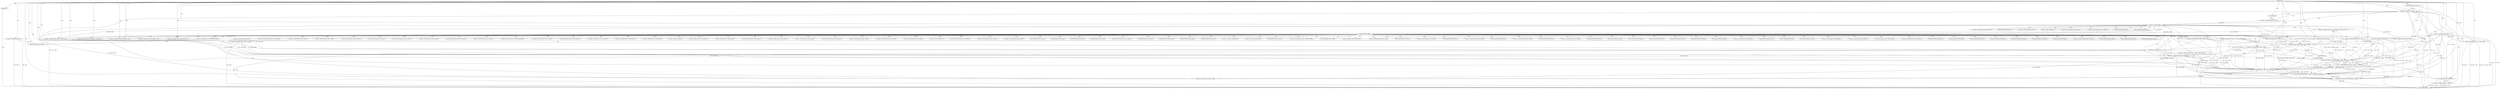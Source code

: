 digraph "FUN1" {  
"8" [label = <(METHOD,FUN1)<SUB>1</SUB>> ]
"223" [label = <(METHOD_RETURN,void)<SUB>1</SUB>> ]
"9" [label = <(PARAM,void)<SUB>1</SUB>> ]
"13" [label = <(&lt;operator&gt;.assignment,VAR4 = 0)<SUB>6</SUB>> ]
"25" [label = <(&lt;operator&gt;.lessThan,VAR3 &lt; VAR6)<SUB>7</SUB>> ]
"28" [label = <(&lt;operator&gt;.expressionList,VAR3++, VAR2++)<SUB>7</SUB>> ]
"18" [label = <(&lt;operator&gt;.expressionList,VAR3 = 0, VAR2 = VAR5)<SUB>7</SUB>> ]
"35" [label = <(&lt;operator&gt;.assignment,*VAR8 = FUN2(1))<SUB>8</SUB>> ]
"44" [label = <(&lt;operator&gt;.assignment,VAR8-&gt;VAR9 = FUN3(&amp;VAR2-&gt;VAR10, &amp;VAR11,
 						...)<SUB>13</SUB>> ]
"69" [label = <(FUN5,FUN5(&amp;VAR2-&gt;VAR13))<SUB>22</SUB>> ]
"74" [label = <(&lt;operator&gt;.assignment,VAR8-&gt;VAR9-&gt;VAR14 = VAR2)<SUB>23</SUB>> ]
"81" [label = <(FUN6,FUN6(VAR8-&gt;VAR9, VAR15))<SUB>24</SUB>> ]
"86" [label = <(&lt;operator&gt;.assignment,VAR2-&gt;VAR8 = VAR8)<SUB>25</SUB>> ]
"91" [label = <(&lt;operator&gt;.assignment,VAR2-&gt;VAR16 = &amp;VAR2-&gt;VAR17)<SUB>26</SUB>> ]
"99" [label = <(&lt;operator&gt;.assignment,VAR2-&gt;VAR18 = 0)<SUB>27</SUB>> ]
"104" [label = <(&lt;operator&gt;.assignment,VAR2-&gt;VAR19 = 0)<SUB>28</SUB>> ]
"109" [label = <(&lt;operator&gt;.assignment,VAR2-&gt;VAR20 = 1)<SUB>29</SUB>> ]
"114" [label = <(&lt;operator&gt;.assignment,VAR2-&gt;VAR21 = (*VAR22[VAR3])[VAR23])<SUB>30</SUB>> ]
"134" [label = <(&lt;operator&gt;.assignment,VAR2-&gt;VAR25 = &amp;VAR2-&gt;VAR26.VAR25[0])<SUB>34</SUB>> ]
"146" [label = <(snprintf,snprintf(VAR2-&gt;VAR25, sizeof(VAR2-&gt;VAR26.VAR25)...)<SUB>35</SUB>> ]
"159" [label = <(&lt;operator&gt;.assignment,VAR2-&gt;VAR26.VAR27 = &amp;VAR28)<SUB>36</SUB>> ]
"167" [label = <(&lt;operator&gt;.assignment,VAR2-&gt;VAR26.VAR29 = VAR2)<SUB>37</SUB>> ]
"174" [label = <(&lt;operator&gt;.assignment,VAR2-&gt;VAR26.VAR30 = 0)<SUB>38</SUB>> ]
"181" [label = <(&lt;operator&gt;.assignment,VAR2-&gt;VAR26.VAR31 = 1)<SUB>39</SUB>> ]
"188" [label = <(&lt;operator&gt;.assignment,VAR2-&gt;VAR26.VAR32 = 0)<SUB>40</SUB>> ]
"195" [label = <(&lt;operator&gt;.assignment,VAR8-&gt;VAR33 = VAR33)<SUB>41</SUB>> ]
"200" [label = <(&lt;operator&gt;.assignment,VAR8-&gt;VAR34 = VAR3)<SUB>42</SUB>> ]
"205" [label = <(strcpy,strcpy(VAR8-&gt;VAR35, VAR2-&gt;VAR25))<SUB>43</SUB>> ]
"212" [label = <(&lt;operator&gt;.assignment,VAR8-&gt;VAR36 = &amp;VAR37)<SUB>44</SUB>> ]
"218" [label = <(&lt;operator&gt;.assignment,VAR8-&gt;VAR38 = VAR39)<SUB>45</SUB>> ]
"29" [label = <(&lt;operator&gt;.postIncrement,VAR3++)<SUB>7</SUB>> ]
"31" [label = <(&lt;operator&gt;.postIncrement,VAR2++)<SUB>7</SUB>> ]
"40" [label = <(&lt;operator&gt;.logicalNot,!VAR8)<SUB>10</SUB>> ]
"58" [label = <(FUN4,FUN4(VAR8-&gt;VAR9))<SUB>15</SUB>> ]
"19" [label = <(&lt;operator&gt;.assignment,VAR3 = 0)<SUB>7</SUB>> ]
"22" [label = <(&lt;operator&gt;.assignment,VAR2 = VAR5)<SUB>7</SUB>> ]
"37" [label = <(FUN2,FUN2(1))<SUB>8</SUB>> ]
"48" [label = <(FUN3,FUN3(&amp;VAR2-&gt;VAR10, &amp;VAR11,
 						   1, VAR12))<SUB>13</SUB>> ]
"63" [label = <(&lt;operator&gt;.assignment,VAR8-&gt;VAR9 = NULL)<SUB>18</SUB>> ]
"132" [label = <(&lt;operator&gt;.postIncrement,VAR4++)<SUB>32</SUB>> ]
"45" [label = <(&lt;operator&gt;.indirectFieldAccess,VAR8-&gt;VAR9)<SUB>13</SUB>> ]
"70" [label = <(&lt;operator&gt;.addressOf,&amp;VAR2-&gt;VAR13)<SUB>22</SUB>> ]
"75" [label = <(&lt;operator&gt;.indirectFieldAccess,VAR8-&gt;VAR9-&gt;VAR14)<SUB>23</SUB>> ]
"82" [label = <(&lt;operator&gt;.indirectFieldAccess,VAR8-&gt;VAR9)<SUB>24</SUB>> ]
"87" [label = <(&lt;operator&gt;.indirectFieldAccess,VAR2-&gt;VAR8)<SUB>25</SUB>> ]
"92" [label = <(&lt;operator&gt;.indirectFieldAccess,VAR2-&gt;VAR16)<SUB>26</SUB>> ]
"95" [label = <(&lt;operator&gt;.addressOf,&amp;VAR2-&gt;VAR17)<SUB>26</SUB>> ]
"100" [label = <(&lt;operator&gt;.indirectFieldAccess,VAR2-&gt;VAR18)<SUB>27</SUB>> ]
"105" [label = <(&lt;operator&gt;.indirectFieldAccess,VAR2-&gt;VAR19)<SUB>28</SUB>> ]
"110" [label = <(&lt;operator&gt;.indirectFieldAccess,VAR2-&gt;VAR20)<SUB>29</SUB>> ]
"115" [label = <(&lt;operator&gt;.indirectFieldAccess,VAR2-&gt;VAR21)<SUB>30</SUB>> ]
"118" [label = <(&lt;operator&gt;.indirectIndexAccess,(*VAR22[VAR3])[VAR23])<SUB>30</SUB>> ]
"125" [label = <(&lt;operator&gt;.indirectIndexAccess,(*VAR22[VAR3])[VAR24])<SUB>31</SUB>> ]
"135" [label = <(&lt;operator&gt;.indirectFieldAccess,VAR2-&gt;VAR25)<SUB>34</SUB>> ]
"138" [label = <(&lt;operator&gt;.addressOf,&amp;VAR2-&gt;VAR26.VAR25[0])<SUB>34</SUB>> ]
"147" [label = <(&lt;operator&gt;.indirectFieldAccess,VAR2-&gt;VAR25)<SUB>35</SUB>> ]
"150" [label = <(&lt;operator&gt;.sizeOf,sizeof(VAR2-&gt;VAR26.VAR25))<SUB>35</SUB>> ]
"160" [label = <(&lt;operator&gt;.fieldAccess,VAR2-&gt;VAR26.VAR27)<SUB>36</SUB>> ]
"165" [label = <(&lt;operator&gt;.addressOf,&amp;VAR28)<SUB>36</SUB>> ]
"168" [label = <(&lt;operator&gt;.fieldAccess,VAR2-&gt;VAR26.VAR29)<SUB>37</SUB>> ]
"175" [label = <(&lt;operator&gt;.fieldAccess,VAR2-&gt;VAR26.VAR30)<SUB>38</SUB>> ]
"182" [label = <(&lt;operator&gt;.fieldAccess,VAR2-&gt;VAR26.VAR31)<SUB>39</SUB>> ]
"189" [label = <(&lt;operator&gt;.fieldAccess,VAR2-&gt;VAR26.VAR32)<SUB>40</SUB>> ]
"196" [label = <(&lt;operator&gt;.indirectFieldAccess,VAR8-&gt;VAR33)<SUB>41</SUB>> ]
"201" [label = <(&lt;operator&gt;.indirectFieldAccess,VAR8-&gt;VAR34)<SUB>42</SUB>> ]
"206" [label = <(&lt;operator&gt;.indirectFieldAccess,VAR8-&gt;VAR35)<SUB>43</SUB>> ]
"209" [label = <(&lt;operator&gt;.indirectFieldAccess,VAR2-&gt;VAR25)<SUB>43</SUB>> ]
"213" [label = <(&lt;operator&gt;.indirectFieldAccess,VAR8-&gt;VAR36)<SUB>44</SUB>> ]
"216" [label = <(&lt;operator&gt;.addressOf,&amp;VAR37)<SUB>44</SUB>> ]
"219" [label = <(&lt;operator&gt;.indirectFieldAccess,VAR8-&gt;VAR38)<SUB>45</SUB>> ]
"47" [label = <(FIELD_IDENTIFIER,VAR9,VAR9)<SUB>13</SUB>> ]
"49" [label = <(&lt;operator&gt;.addressOf,&amp;VAR2-&gt;VAR10)<SUB>13</SUB>> ]
"53" [label = <(&lt;operator&gt;.addressOf,&amp;VAR11)<SUB>13</SUB>> ]
"59" [label = <(&lt;operator&gt;.indirectFieldAccess,VAR8-&gt;VAR9)<SUB>15</SUB>> ]
"71" [label = <(&lt;operator&gt;.indirectFieldAccess,VAR2-&gt;VAR13)<SUB>22</SUB>> ]
"76" [label = <(&lt;operator&gt;.indirectFieldAccess,VAR8-&gt;VAR9)<SUB>23</SUB>> ]
"79" [label = <(FIELD_IDENTIFIER,VAR14,VAR14)<SUB>23</SUB>> ]
"84" [label = <(FIELD_IDENTIFIER,VAR9,VAR9)<SUB>24</SUB>> ]
"89" [label = <(FIELD_IDENTIFIER,VAR8,VAR8)<SUB>25</SUB>> ]
"94" [label = <(FIELD_IDENTIFIER,VAR16,VAR16)<SUB>26</SUB>> ]
"96" [label = <(&lt;operator&gt;.indirectFieldAccess,VAR2-&gt;VAR17)<SUB>26</SUB>> ]
"102" [label = <(FIELD_IDENTIFIER,VAR18,VAR18)<SUB>27</SUB>> ]
"107" [label = <(FIELD_IDENTIFIER,VAR19,VAR19)<SUB>28</SUB>> ]
"112" [label = <(FIELD_IDENTIFIER,VAR20,VAR20)<SUB>29</SUB>> ]
"117" [label = <(FIELD_IDENTIFIER,VAR21,VAR21)<SUB>30</SUB>> ]
"119" [label = <(&lt;operator&gt;.indirection,*VAR22[VAR3])<SUB>30</SUB>> ]
"126" [label = <(&lt;operator&gt;.indirection,*VAR22[VAR3])<SUB>31</SUB>> ]
"137" [label = <(FIELD_IDENTIFIER,VAR25,VAR25)<SUB>34</SUB>> ]
"139" [label = <(&lt;operator&gt;.indirectIndexAccess,VAR2-&gt;VAR26.VAR25[0])<SUB>34</SUB>> ]
"149" [label = <(FIELD_IDENTIFIER,VAR25,VAR25)<SUB>35</SUB>> ]
"151" [label = <(&lt;operator&gt;.fieldAccess,VAR2-&gt;VAR26.VAR25)<SUB>35</SUB>> ]
"161" [label = <(&lt;operator&gt;.indirectFieldAccess,VAR2-&gt;VAR26)<SUB>36</SUB>> ]
"164" [label = <(FIELD_IDENTIFIER,VAR27,VAR27)<SUB>36</SUB>> ]
"169" [label = <(&lt;operator&gt;.indirectFieldAccess,VAR2-&gt;VAR26)<SUB>37</SUB>> ]
"172" [label = <(FIELD_IDENTIFIER,VAR29,VAR29)<SUB>37</SUB>> ]
"176" [label = <(&lt;operator&gt;.indirectFieldAccess,VAR2-&gt;VAR26)<SUB>38</SUB>> ]
"179" [label = <(FIELD_IDENTIFIER,VAR30,VAR30)<SUB>38</SUB>> ]
"183" [label = <(&lt;operator&gt;.indirectFieldAccess,VAR2-&gt;VAR26)<SUB>39</SUB>> ]
"186" [label = <(FIELD_IDENTIFIER,VAR31,VAR31)<SUB>39</SUB>> ]
"190" [label = <(&lt;operator&gt;.indirectFieldAccess,VAR2-&gt;VAR26)<SUB>40</SUB>> ]
"193" [label = <(FIELD_IDENTIFIER,VAR32,VAR32)<SUB>40</SUB>> ]
"198" [label = <(FIELD_IDENTIFIER,VAR33,VAR33)<SUB>41</SUB>> ]
"203" [label = <(FIELD_IDENTIFIER,VAR34,VAR34)<SUB>42</SUB>> ]
"208" [label = <(FIELD_IDENTIFIER,VAR35,VAR35)<SUB>43</SUB>> ]
"211" [label = <(FIELD_IDENTIFIER,VAR25,VAR25)<SUB>43</SUB>> ]
"215" [label = <(FIELD_IDENTIFIER,VAR36,VAR36)<SUB>44</SUB>> ]
"221" [label = <(FIELD_IDENTIFIER,VAR38,VAR38)<SUB>45</SUB>> ]
"50" [label = <(&lt;operator&gt;.indirectFieldAccess,VAR2-&gt;VAR10)<SUB>13</SUB>> ]
"61" [label = <(FIELD_IDENTIFIER,VAR9,VAR9)<SUB>15</SUB>> ]
"64" [label = <(&lt;operator&gt;.indirectFieldAccess,VAR8-&gt;VAR9)<SUB>18</SUB>> ]
"73" [label = <(FIELD_IDENTIFIER,VAR13,VAR13)<SUB>22</SUB>> ]
"78" [label = <(FIELD_IDENTIFIER,VAR9,VAR9)<SUB>23</SUB>> ]
"98" [label = <(FIELD_IDENTIFIER,VAR17,VAR17)<SUB>26</SUB>> ]
"120" [label = <(&lt;operator&gt;.indirectIndexAccess,VAR22[VAR3])<SUB>30</SUB>> ]
"127" [label = <(&lt;operator&gt;.indirectIndexAccess,VAR22[VAR3])<SUB>31</SUB>> ]
"140" [label = <(&lt;operator&gt;.fieldAccess,VAR2-&gt;VAR26.VAR25)<SUB>34</SUB>> ]
"152" [label = <(&lt;operator&gt;.indirectFieldAccess,VAR2-&gt;VAR26)<SUB>35</SUB>> ]
"155" [label = <(FIELD_IDENTIFIER,VAR25,VAR25)<SUB>35</SUB>> ]
"163" [label = <(FIELD_IDENTIFIER,VAR26,VAR26)<SUB>36</SUB>> ]
"171" [label = <(FIELD_IDENTIFIER,VAR26,VAR26)<SUB>37</SUB>> ]
"178" [label = <(FIELD_IDENTIFIER,VAR26,VAR26)<SUB>38</SUB>> ]
"185" [label = <(FIELD_IDENTIFIER,VAR26,VAR26)<SUB>39</SUB>> ]
"192" [label = <(FIELD_IDENTIFIER,VAR26,VAR26)<SUB>40</SUB>> ]
"52" [label = <(FIELD_IDENTIFIER,VAR10,VAR10)<SUB>13</SUB>> ]
"66" [label = <(FIELD_IDENTIFIER,VAR9,VAR9)<SUB>18</SUB>> ]
"141" [label = <(&lt;operator&gt;.indirectFieldAccess,VAR2-&gt;VAR26)<SUB>34</SUB>> ]
"144" [label = <(FIELD_IDENTIFIER,VAR25,VAR25)<SUB>34</SUB>> ]
"154" [label = <(FIELD_IDENTIFIER,VAR26,VAR26)<SUB>35</SUB>> ]
"143" [label = <(FIELD_IDENTIFIER,VAR26,VAR26)<SUB>34</SUB>> ]
  "9" -> "223"  [ label = "DDG: "] 
  "13" -> "223"  [ label = "DDG: VAR4"] 
  "13" -> "223"  [ label = "DDG: VAR4 = 0"] 
  "18" -> "223"  [ label = "DDG: VAR3 = 0"] 
  "22" -> "223"  [ label = "DDG: VAR2"] 
  "18" -> "223"  [ label = "DDG: VAR2 = VAR5"] 
  "18" -> "223"  [ label = "DDG: VAR3 = 0, VAR2 = VAR5"] 
  "25" -> "223"  [ label = "DDG: VAR3"] 
  "25" -> "223"  [ label = "DDG: VAR3 &lt; VAR6"] 
  "28" -> "223"  [ label = "DDG: VAR3++"] 
  "28" -> "223"  [ label = "DDG: VAR2++"] 
  "28" -> "223"  [ label = "DDG: VAR3++, VAR2++"] 
  "22" -> "223"  [ label = "DDG: VAR5"] 
  "218" -> "223"  [ label = "DDG: VAR39"] 
  "81" -> "223"  [ label = "DDG: VAR15"] 
  "25" -> "223"  [ label = "DDG: VAR6"] 
  "195" -> "223"  [ label = "DDG: VAR33"] 
  "146" -> "223"  [ label = "DDG: VAR25"] 
  "63" -> "223"  [ label = "DDG: NULL"] 
  "48" -> "223"  [ label = "DDG: VAR12"] 
  "8" -> "9"  [ label = "DDG: "] 
  "8" -> "13"  [ label = "DDG: "] 
  "19" -> "25"  [ label = "DDG: VAR3"] 
  "29" -> "25"  [ label = "DDG: VAR3"] 
  "8" -> "25"  [ label = "DDG: "] 
  "29" -> "28"  [ label = "DDG: VAR3"] 
  "31" -> "28"  [ label = "DDG: VAR2"] 
  "37" -> "35"  [ label = "DDG: 1"] 
  "48" -> "44"  [ label = "DDG: &amp;VAR2-&gt;VAR10"] 
  "48" -> "44"  [ label = "DDG: &amp;VAR11"] 
  "48" -> "44"  [ label = "DDG: 1"] 
  "48" -> "44"  [ label = "DDG: VAR12"] 
  "22" -> "74"  [ label = "DDG: VAR2"] 
  "86" -> "74"  [ label = "DDG: VAR2-&gt;VAR8"] 
  "91" -> "74"  [ label = "DDG: VAR2-&gt;VAR16"] 
  "99" -> "74"  [ label = "DDG: VAR2-&gt;VAR18"] 
  "104" -> "74"  [ label = "DDG: VAR2-&gt;VAR19"] 
  "109" -> "74"  [ label = "DDG: VAR2-&gt;VAR20"] 
  "114" -> "74"  [ label = "DDG: VAR2-&gt;VAR21"] 
  "205" -> "74"  [ label = "DDG: VAR2-&gt;VAR25"] 
  "31" -> "74"  [ label = "DDG: VAR2"] 
  "8" -> "74"  [ label = "DDG: "] 
  "48" -> "74"  [ label = "DDG: &amp;VAR2-&gt;VAR10"] 
  "69" -> "74"  [ label = "DDG: &amp;VAR2-&gt;VAR13"] 
  "40" -> "86"  [ label = "DDG: VAR8"] 
  "81" -> "86"  [ label = "DDG: VAR8-&gt;VAR9"] 
  "195" -> "86"  [ label = "DDG: VAR8-&gt;VAR33"] 
  "200" -> "86"  [ label = "DDG: VAR8-&gt;VAR34"] 
  "205" -> "86"  [ label = "DDG: VAR8-&gt;VAR35"] 
  "212" -> "86"  [ label = "DDG: VAR8-&gt;VAR36"] 
  "218" -> "86"  [ label = "DDG: VAR8-&gt;VAR38"] 
  "8" -> "86"  [ label = "DDG: "] 
  "8" -> "99"  [ label = "DDG: "] 
  "8" -> "104"  [ label = "DDG: "] 
  "8" -> "109"  [ label = "DDG: "] 
  "8" -> "159"  [ label = "DDG: "] 
  "86" -> "167"  [ label = "DDG: VAR2-&gt;VAR8"] 
  "91" -> "167"  [ label = "DDG: VAR2-&gt;VAR16"] 
  "99" -> "167"  [ label = "DDG: VAR2-&gt;VAR18"] 
  "104" -> "167"  [ label = "DDG: VAR2-&gt;VAR19"] 
  "109" -> "167"  [ label = "DDG: VAR2-&gt;VAR20"] 
  "114" -> "167"  [ label = "DDG: VAR2-&gt;VAR21"] 
  "146" -> "167"  [ label = "DDG: VAR2-&gt;VAR25"] 
  "8" -> "167"  [ label = "DDG: "] 
  "22" -> "167"  [ label = "DDG: VAR2"] 
  "48" -> "167"  [ label = "DDG: &amp;VAR2-&gt;VAR10"] 
  "31" -> "167"  [ label = "DDG: VAR2"] 
  "69" -> "167"  [ label = "DDG: &amp;VAR2-&gt;VAR13"] 
  "205" -> "167"  [ label = "DDG: VAR2-&gt;VAR25"] 
  "8" -> "174"  [ label = "DDG: "] 
  "8" -> "181"  [ label = "DDG: "] 
  "8" -> "188"  [ label = "DDG: "] 
  "8" -> "195"  [ label = "DDG: "] 
  "146" -> "200"  [ label = "DDG: VAR3"] 
  "8" -> "200"  [ label = "DDG: "] 
  "8" -> "212"  [ label = "DDG: "] 
  "8" -> "218"  [ label = "DDG: "] 
  "19" -> "18"  [ label = "DDG: VAR3"] 
  "8" -> "18"  [ label = "DDG: "] 
  "22" -> "18"  [ label = "DDG: VAR2"] 
  "25" -> "29"  [ label = "DDG: VAR3"] 
  "8" -> "29"  [ label = "DDG: "] 
  "146" -> "29"  [ label = "DDG: VAR3"] 
  "22" -> "31"  [ label = "DDG: VAR2"] 
  "86" -> "31"  [ label = "DDG: VAR2-&gt;VAR8"] 
  "91" -> "31"  [ label = "DDG: VAR2-&gt;VAR16"] 
  "99" -> "31"  [ label = "DDG: VAR2-&gt;VAR18"] 
  "104" -> "31"  [ label = "DDG: VAR2-&gt;VAR19"] 
  "109" -> "31"  [ label = "DDG: VAR2-&gt;VAR20"] 
  "114" -> "31"  [ label = "DDG: VAR2-&gt;VAR21"] 
  "205" -> "31"  [ label = "DDG: VAR2-&gt;VAR25"] 
  "8" -> "31"  [ label = "DDG: "] 
  "48" -> "31"  [ label = "DDG: &amp;VAR2-&gt;VAR10"] 
  "69" -> "31"  [ label = "DDG: &amp;VAR2-&gt;VAR13"] 
  "146" -> "31"  [ label = "DDG: VAR2-&gt;VAR25"] 
  "22" -> "69"  [ label = "DDG: VAR2"] 
  "31" -> "69"  [ label = "DDG: VAR2"] 
  "40" -> "81"  [ label = "DDG: VAR8"] 
  "58" -> "81"  [ label = "DDG: VAR8-&gt;VAR9"] 
  "74" -> "81"  [ label = "DDG: VAR8-&gt;VAR9-&gt;VAR14"] 
  "8" -> "81"  [ label = "DDG: "] 
  "134" -> "146"  [ label = "DDG: VAR2-&gt;VAR25"] 
  "22" -> "146"  [ label = "DDG: VAR2"] 
  "86" -> "146"  [ label = "DDG: VAR2-&gt;VAR8"] 
  "91" -> "146"  [ label = "DDG: VAR2-&gt;VAR16"] 
  "99" -> "146"  [ label = "DDG: VAR2-&gt;VAR18"] 
  "104" -> "146"  [ label = "DDG: VAR2-&gt;VAR19"] 
  "109" -> "146"  [ label = "DDG: VAR2-&gt;VAR20"] 
  "114" -> "146"  [ label = "DDG: VAR2-&gt;VAR21"] 
  "205" -> "146"  [ label = "DDG: VAR2-&gt;VAR25"] 
  "31" -> "146"  [ label = "DDG: VAR2"] 
  "8" -> "146"  [ label = "DDG: "] 
  "48" -> "146"  [ label = "DDG: &amp;VAR2-&gt;VAR10"] 
  "69" -> "146"  [ label = "DDG: &amp;VAR2-&gt;VAR13"] 
  "25" -> "146"  [ label = "DDG: VAR3"] 
  "40" -> "205"  [ label = "DDG: VAR8"] 
  "81" -> "205"  [ label = "DDG: VAR8-&gt;VAR9"] 
  "195" -> "205"  [ label = "DDG: VAR8-&gt;VAR33"] 
  "200" -> "205"  [ label = "DDG: VAR8-&gt;VAR34"] 
  "212" -> "205"  [ label = "DDG: VAR8-&gt;VAR36"] 
  "218" -> "205"  [ label = "DDG: VAR8-&gt;VAR38"] 
  "8" -> "205"  [ label = "DDG: "] 
  "146" -> "205"  [ label = "DDG: VAR2-&gt;VAR25"] 
  "86" -> "205"  [ label = "DDG: VAR2-&gt;VAR8"] 
  "91" -> "205"  [ label = "DDG: VAR2-&gt;VAR16"] 
  "99" -> "205"  [ label = "DDG: VAR2-&gt;VAR18"] 
  "104" -> "205"  [ label = "DDG: VAR2-&gt;VAR19"] 
  "109" -> "205"  [ label = "DDG: VAR2-&gt;VAR20"] 
  "114" -> "205"  [ label = "DDG: VAR2-&gt;VAR21"] 
  "22" -> "205"  [ label = "DDG: VAR2"] 
  "48" -> "205"  [ label = "DDG: &amp;VAR2-&gt;VAR10"] 
  "31" -> "205"  [ label = "DDG: VAR2"] 
  "69" -> "205"  [ label = "DDG: &amp;VAR2-&gt;VAR13"] 
  "8" -> "19"  [ label = "DDG: "] 
  "8" -> "22"  [ label = "DDG: "] 
  "8" -> "37"  [ label = "DDG: "] 
  "35" -> "40"  [ label = "DDG: VAR8"] 
  "81" -> "40"  [ label = "DDG: VAR8-&gt;VAR9"] 
  "195" -> "40"  [ label = "DDG: VAR8-&gt;VAR33"] 
  "200" -> "40"  [ label = "DDG: VAR8-&gt;VAR34"] 
  "205" -> "40"  [ label = "DDG: VAR8-&gt;VAR35"] 
  "212" -> "40"  [ label = "DDG: VAR8-&gt;VAR36"] 
  "218" -> "40"  [ label = "DDG: VAR8-&gt;VAR38"] 
  "63" -> "40"  [ label = "DDG: VAR8-&gt;VAR9"] 
  "8" -> "40"  [ label = "DDG: "] 
  "22" -> "48"  [ label = "DDG: VAR2"] 
  "31" -> "48"  [ label = "DDG: VAR2"] 
  "8" -> "48"  [ label = "DDG: "] 
  "40" -> "58"  [ label = "DDG: VAR8"] 
  "44" -> "58"  [ label = "DDG: VAR8-&gt;VAR9"] 
  "74" -> "58"  [ label = "DDG: VAR8-&gt;VAR9-&gt;VAR14"] 
  "8" -> "63"  [ label = "DDG: "] 
  "13" -> "132"  [ label = "DDG: VAR4"] 
  "8" -> "132"  [ label = "DDG: "] 
  "25" -> "37"  [ label = "CDG: "] 
  "25" -> "25"  [ label = "CDG: "] 
  "25" -> "40"  [ label = "CDG: "] 
  "25" -> "35"  [ label = "CDG: "] 
  "25" -> "28"  [ label = "CDG: "] 
  "25" -> "29"  [ label = "CDG: "] 
  "25" -> "31"  [ label = "CDG: "] 
  "40" -> "52"  [ label = "CDG: "] 
  "40" -> "50"  [ label = "CDG: "] 
  "40" -> "59"  [ label = "CDG: "] 
  "40" -> "44"  [ label = "CDG: "] 
  "40" -> "58"  [ label = "CDG: "] 
  "40" -> "61"  [ label = "CDG: "] 
  "40" -> "47"  [ label = "CDG: "] 
  "40" -> "48"  [ label = "CDG: "] 
  "40" -> "49"  [ label = "CDG: "] 
  "40" -> "45"  [ label = "CDG: "] 
  "40" -> "53"  [ label = "CDG: "] 
  "58" -> "107"  [ label = "CDG: "] 
  "58" -> "94"  [ label = "CDG: "] 
  "58" -> "115"  [ label = "CDG: "] 
  "58" -> "73"  [ label = "CDG: "] 
  "58" -> "167"  [ label = "CDG: "] 
  "58" -> "96"  [ label = "CDG: "] 
  "58" -> "64"  [ label = "CDG: "] 
  "58" -> "188"  [ label = "CDG: "] 
  "58" -> "98"  [ label = "CDG: "] 
  "58" -> "120"  [ label = "CDG: "] 
  "58" -> "75"  [ label = "CDG: "] 
  "58" -> "192"  [ label = "CDG: "] 
  "58" -> "154"  [ label = "CDG: "] 
  "58" -> "146"  [ label = "CDG: "] 
  "58" -> "81"  [ label = "CDG: "] 
  "58" -> "169"  [ label = "CDG: "] 
  "58" -> "161"  [ label = "CDG: "] 
  "58" -> "84"  [ label = "CDG: "] 
  "58" -> "163"  [ label = "CDG: "] 
  "58" -> "102"  [ label = "CDG: "] 
  "58" -> "114"  [ label = "CDG: "] 
  "58" -> "179"  [ label = "CDG: "] 
  "58" -> "178"  [ label = "CDG: "] 
  "58" -> "215"  [ label = "CDG: "] 
  "58" -> "209"  [ label = "CDG: "] 
  "58" -> "196"  [ label = "CDG: "] 
  "58" -> "149"  [ label = "CDG: "] 
  "58" -> "69"  [ label = "CDG: "] 
  "58" -> "150"  [ label = "CDG: "] 
  "58" -> "185"  [ label = "CDG: "] 
  "58" -> "151"  [ label = "CDG: "] 
  "58" -> "104"  [ label = "CDG: "] 
  "58" -> "198"  [ label = "CDG: "] 
  "58" -> "74"  [ label = "CDG: "] 
  "58" -> "189"  [ label = "CDG: "] 
  "58" -> "119"  [ label = "CDG: "] 
  "58" -> "95"  [ label = "CDG: "] 
  "58" -> "213"  [ label = "CDG: "] 
  "58" -> "92"  [ label = "CDG: "] 
  "58" -> "168"  [ label = "CDG: "] 
  "58" -> "76"  [ label = "CDG: "] 
  "58" -> "87"  [ label = "CDG: "] 
  "58" -> "144"  [ label = "CDG: "] 
  "58" -> "91"  [ label = "CDG: "] 
  "58" -> "206"  [ label = "CDG: "] 
  "58" -> "112"  [ label = "CDG: "] 
  "58" -> "134"  [ label = "CDG: "] 
  "58" -> "138"  [ label = "CDG: "] 
  "58" -> "181"  [ label = "CDG: "] 
  "58" -> "208"  [ label = "CDG: "] 
  "58" -> "195"  [ label = "CDG: "] 
  "58" -> "190"  [ label = "CDG: "] 
  "58" -> "137"  [ label = "CDG: "] 
  "58" -> "79"  [ label = "CDG: "] 
  "58" -> "212"  [ label = "CDG: "] 
  "58" -> "152"  [ label = "CDG: "] 
  "58" -> "118"  [ label = "CDG: "] 
  "58" -> "100"  [ label = "CDG: "] 
  "58" -> "174"  [ label = "CDG: "] 
  "58" -> "182"  [ label = "CDG: "] 
  "58" -> "221"  [ label = "CDG: "] 
  "58" -> "70"  [ label = "CDG: "] 
  "58" -> "164"  [ label = "CDG: "] 
  "58" -> "127"  [ label = "CDG: "] 
  "58" -> "155"  [ label = "CDG: "] 
  "58" -> "186"  [ label = "CDG: "] 
  "58" -> "139"  [ label = "CDG: "] 
  "58" -> "201"  [ label = "CDG: "] 
  "58" -> "205"  [ label = "CDG: "] 
  "58" -> "171"  [ label = "CDG: "] 
  "58" -> "86"  [ label = "CDG: "] 
  "58" -> "160"  [ label = "CDG: "] 
  "58" -> "141"  [ label = "CDG: "] 
  "58" -> "183"  [ label = "CDG: "] 
  "58" -> "89"  [ label = "CDG: "] 
  "58" -> "66"  [ label = "CDG: "] 
  "58" -> "99"  [ label = "CDG: "] 
  "58" -> "193"  [ label = "CDG: "] 
  "58" -> "200"  [ label = "CDG: "] 
  "58" -> "159"  [ label = "CDG: "] 
  "58" -> "176"  [ label = "CDG: "] 
  "58" -> "82"  [ label = "CDG: "] 
  "58" -> "140"  [ label = "CDG: "] 
  "58" -> "143"  [ label = "CDG: "] 
  "58" -> "126"  [ label = "CDG: "] 
  "58" -> "71"  [ label = "CDG: "] 
  "58" -> "105"  [ label = "CDG: "] 
  "58" -> "165"  [ label = "CDG: "] 
  "58" -> "147"  [ label = "CDG: "] 
  "58" -> "211"  [ label = "CDG: "] 
  "58" -> "135"  [ label = "CDG: "] 
  "58" -> "110"  [ label = "CDG: "] 
  "58" -> "117"  [ label = "CDG: "] 
  "58" -> "63"  [ label = "CDG: "] 
  "58" -> "216"  [ label = "CDG: "] 
  "58" -> "175"  [ label = "CDG: "] 
  "58" -> "203"  [ label = "CDG: "] 
  "58" -> "218"  [ label = "CDG: "] 
  "58" -> "125"  [ label = "CDG: "] 
  "58" -> "219"  [ label = "CDG: "] 
  "58" -> "78"  [ label = "CDG: "] 
  "58" -> "109"  [ label = "CDG: "] 
  "58" -> "172"  [ label = "CDG: "] 
  "125" -> "132"  [ label = "CDG: "] 
}
